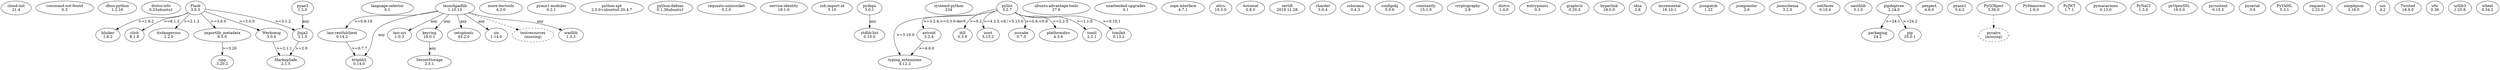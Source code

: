 digraph {
	"cloud-init" [label="cloud-init\n21.4"]
	"command-not-found" [label="command-not-found\n0.3"]
	"dbus-python" [label="dbus-python\n1.2.16"]
	"distro-info" [label="distro-info\n0.23ubuntu1"]
	"importlib-metadata" -> zipp [label=">=3.20"]
	"importlib-metadata" [label="importlib_metadata\n8.5.0"]
	"language-selector" [label="language-selector\n0.1"]
	"lazr-restfulclient" -> httplib2 [label=">=0.7.7"]
	"lazr-restfulclient" [label="lazr.restfulclient\n0.14.2"]
	"lazr-uri" [label="lazr.uri\n1.0.3"]
	"more-itertools" [label="more-itertools\n4.2.0"]
	"pyasn1-modules" [label="pyasn1-modules\n0.2.1"]
	"python-apt" [label="python-apt\n2.0.0+ubuntu0.20.4.7"]
	"python-debian" [label="python-debian\n0.1.36ubuntu1"]
	"requests-unixsocket" [label="requests-unixsocket\n0.2.0"]
	"service-identity" [label="service-identity\n18.1.0"]
	"ssh-import-id" [label="ssh-import-id\n5.10"]
	"stdlib-list" [label="stdlib-list\n0.10.0"]
	"systemd-python" [label="systemd-python\n234"]
	"typing-extensions" [label="typing_extensions\n4.12.2"]
	"ubuntu-advantage-tools" [label="ubuntu-advantage-tools\n27.6"]
	"unattended-upgrades" [label="unattended-upgrades\n0.1"]
	"zope-interface" [label="zope.interface\n4.7.1"]
	astroid -> "typing-extensions" [label=">=4.0.0"]
	astroid [label="astroid\n3.2.4"]
	attrs [label="attrs\n19.3.0"]
	automat [label="Automat\n0.8.0"]
	blinker [label="blinker\n1.8.2"]
	certifi [label="certifi\n2019.11.28"]
	chardet [label="chardet\n3.0.4"]
	click [label="click\n8.1.8"]
	colorama [label="colorama\n0.4.3"]
	configobj [label="configobj\n5.0.6"]
	constantly [label="constantly\n15.1.0"]
	cryptography [label="cryptography\n2.8"]
	dill [label="dill\n0.3.9"]
	distro [label="distro\n1.4.0"]
	entrypoints [label="entrypoints\n0.3"]
	flask -> "importlib-metadata" [label=">=3.6.0"]
	flask -> blinker [label=">=1.6.2"]
	flask -> click [label=">=8.1.3"]
	flask -> itsdangerous [label=">=2.1.2"]
	flask -> jinja2 [label=">=3.1.2"]
	flask -> werkzeug [label=">=3.0.0"]
	flask [label="Flask\n3.0.3"]
	graphviz [label="graphviz\n0.20.3"]
	httplib2 [label="httplib2\n0.14.0"]
	hyperlink [label="hyperlink\n19.0.0"]
	idna [label="idna\n2.8"]
	incremental [label="incremental\n16.10.1"]
	isort [label="isort\n5.13.2"]
	itsdangerous [label="itsdangerous\n2.2.0"]
	jinja2 -> markupsafe [label=">=2.0"]
	jinja2 [label="Jinja2\n3.1.5"]
	jsonpatch [label="jsonpatch\n1.22"]
	jsonpointer [label="jsonpointer\n2.0"]
	jsonschema [label="jsonschema\n3.2.0"]
	keyring -> secretstorage [label=any]
	keyring [label="keyring\n18.0.1"]
	launchpadlib -> "lazr-restfulclient" [label=">=0.9.19"]
	launchpadlib -> "lazr-uri" [label=any]
	launchpadlib -> httplib2 [label=any]
	launchpadlib -> keyring [label=any]
	launchpadlib -> setuptools [label=any]
	launchpadlib -> six [label=any]
	launchpadlib -> testresources [style=dashed]
	launchpadlib -> wadllib [label=any]
	launchpadlib [label="launchpadlib\n1.10.13"]
	markupsafe [label="MarkupSafe\n2.1.5"]
	mccabe [label="mccabe\n0.7.0"]
	netifaces [label="netifaces\n0.10.4"]
	oauthlib [label="oauthlib\n3.1.0"]
	packaging [label="packaging\n24.2"]
	pexpect [label="pexpect\n4.6.0"]
	pip [label="pip\n25.0.1"]
	pipdeptree -> packaging [label=">=24.1"]
	pipdeptree -> pip [label=">=24.2"]
	pipdeptree [label="pipdeptree\n2.24.0"]
	platformdirs [label="platformdirs\n4.3.6"]
	pyan3 -> jinja2 [label=any]
	pyan3 [label="pyan3\n1.2.0"]
	pyasn1 [label="pyasn1\n0.4.2"]
	pycairo [label="pycairo\n(missing)" style=dashed]
	pydeps -> "stdlib-list" [label=any]
	pydeps [label="pydeps\n3.0.1"]
	pygobject -> pycairo [style=dashed]
	pygobject [label="PyGObject\n3.36.0"]
	pyhamcrest [label="PyHamcrest\n1.9.0"]
	pyjwt [label="PyJWT\n1.7.1"]
	pylint -> "typing-extensions" [label=">=3.10.0"]
	pylint -> astroid [label=">=3.2.4,<=3.3.0-dev0"]
	pylint -> dill [label=">=0.2"]
	pylint -> isort [label=">=4.2.5,<6,!=5.13.0"]
	pylint -> mccabe [label=">=0.6,<0.8"]
	pylint -> platformdirs [label=">=2.2.0"]
	pylint -> tomli [label=">=1.1.0"]
	pylint -> tomlkit [label=">=0.10.1"]
	pylint [label="pylint\n3.2.7"]
	pymacaroons [label="pymacaroons\n0.13.0"]
	pynacl [label="PyNaCl\n1.3.0"]
	pyopenssl [label="pyOpenSSL\n19.0.0"]
	pyrsistent [label="pyrsistent\n0.15.5"]
	pyserial [label="pyserial\n3.4"]
	pyyaml [label="PyYAML\n5.3.1"]
	requests [label="requests\n2.22.0"]
	secretstorage [label="SecretStorage\n2.3.1"]
	setuptools [label="setuptools\n45.2.0"]
	simplejson [label="simplejson\n3.16.0"]
	six [label="six\n1.14.0"]
	sos [label="sos\n4.2"]
	testresources [label="testresources\n(missing)" style=dashed]
	tomli [label="tomli\n2.2.1"]
	tomlkit [label="tomlkit\n0.13.2"]
	twisted [label="Twisted\n18.9.0"]
	ufw [label="ufw\n0.36"]
	urllib3 [label="urllib3\n1.25.8"]
	wadllib [label="wadllib\n1.3.3"]
	werkzeug -> markupsafe [label=">=2.1.1"]
	werkzeug [label="Werkzeug\n3.0.6"]
	wheel [label="wheel\n0.34.2"]
	zipp [label="zipp\n3.20.2"]
}


